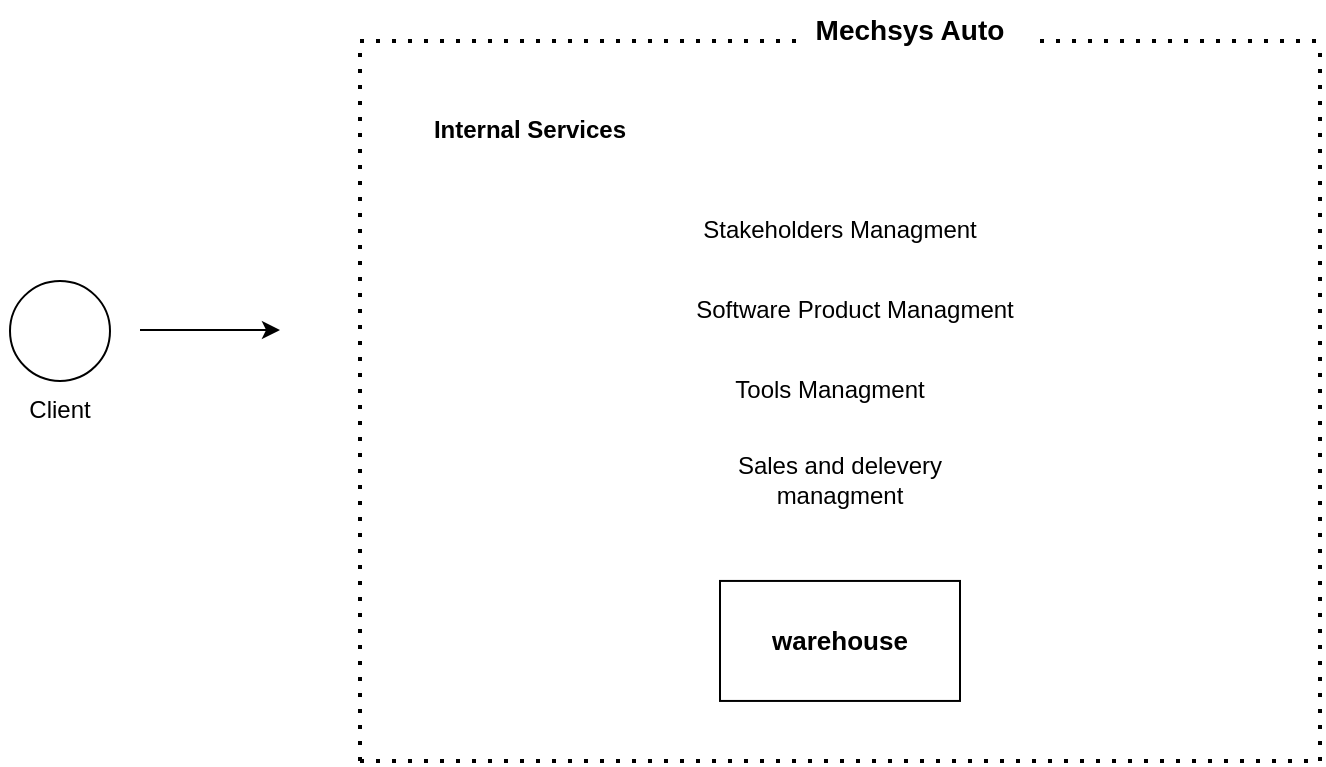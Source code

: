 <mxfile version="26.0.11">
  <diagram name="Page-1" id="G4WgWDZQkPEzX7zin5CX">
    <mxGraphModel dx="1097" dy="595" grid="1" gridSize="10" guides="1" tooltips="1" connect="1" arrows="1" fold="1" page="1" pageScale="1" pageWidth="850" pageHeight="1100" math="0" shadow="0">
      <root>
        <mxCell id="0" />
        <mxCell id="1" parent="0" />
        <mxCell id="VQCnjo5LyI0x4Tr4wdqy-1" value="" style="endArrow=none;dashed=1;html=1;dashPattern=1 3;strokeWidth=2;rounded=0;" edge="1" parent="1">
          <mxGeometry width="50" height="50" relative="1" as="geometry">
            <mxPoint x="250" y="125.47" as="sourcePoint" />
            <mxPoint x="470" y="125.47" as="targetPoint" />
          </mxGeometry>
        </mxCell>
        <mxCell id="VQCnjo5LyI0x4Tr4wdqy-2" value="Mechsys Auto" style="text;html=1;align=center;verticalAlign=middle;whiteSpace=wrap;rounded=0;fontStyle=1;fontSize=14;" vertex="1" parent="1">
          <mxGeometry x="470" y="105.47" width="110" height="30" as="geometry" />
        </mxCell>
        <mxCell id="VQCnjo5LyI0x4Tr4wdqy-3" value="Internal Services" style="text;html=1;align=center;verticalAlign=middle;whiteSpace=wrap;rounded=0;fontStyle=1" vertex="1" parent="1">
          <mxGeometry x="270" y="155.47" width="130" height="30" as="geometry" />
        </mxCell>
        <mxCell id="VQCnjo5LyI0x4Tr4wdqy-4" value="" style="endArrow=none;dashed=1;html=1;dashPattern=1 3;strokeWidth=2;rounded=0;" edge="1" parent="1">
          <mxGeometry width="50" height="50" relative="1" as="geometry">
            <mxPoint x="250" y="485.47" as="sourcePoint" />
            <mxPoint x="250" y="125.47" as="targetPoint" />
          </mxGeometry>
        </mxCell>
        <mxCell id="VQCnjo5LyI0x4Tr4wdqy-5" value="" style="endArrow=none;dashed=1;html=1;dashPattern=1 3;strokeWidth=2;rounded=0;" edge="1" parent="1">
          <mxGeometry width="50" height="50" relative="1" as="geometry">
            <mxPoint x="730" y="485.47" as="sourcePoint" />
            <mxPoint x="730" y="125.47" as="targetPoint" />
          </mxGeometry>
        </mxCell>
        <mxCell id="VQCnjo5LyI0x4Tr4wdqy-6" value="" style="endArrow=none;dashed=1;html=1;dashPattern=1 3;strokeWidth=2;rounded=0;" edge="1" parent="1">
          <mxGeometry width="50" height="50" relative="1" as="geometry">
            <mxPoint x="590" y="125.47" as="sourcePoint" />
            <mxPoint x="730" y="125.47" as="targetPoint" />
          </mxGeometry>
        </mxCell>
        <mxCell id="VQCnjo5LyI0x4Tr4wdqy-7" value="Stakeholders Managment" style="text;html=1;align=center;verticalAlign=middle;whiteSpace=wrap;rounded=0;" vertex="1" parent="1">
          <mxGeometry x="335" y="205.47" width="310" height="30" as="geometry" />
        </mxCell>
        <mxCell id="VQCnjo5LyI0x4Tr4wdqy-8" value="Software Product Managment" style="text;html=1;align=center;verticalAlign=middle;whiteSpace=wrap;rounded=0;" vertex="1" parent="1">
          <mxGeometry x="405" y="245.47" width="185" height="30" as="geometry" />
        </mxCell>
        <mxCell id="VQCnjo5LyI0x4Tr4wdqy-9" value="Tools Managment" style="text;html=1;align=center;verticalAlign=middle;whiteSpace=wrap;rounded=0;" vertex="1" parent="1">
          <mxGeometry x="405" y="285.47" width="160" height="30" as="geometry" />
        </mxCell>
        <mxCell id="VQCnjo5LyI0x4Tr4wdqy-11" value="&lt;b&gt;&lt;font style=&quot;font-size: 13px;&quot;&gt;warehouse&lt;/font&gt;&lt;/b&gt;" style="rounded=0;whiteSpace=wrap;html=1;" vertex="1" parent="1">
          <mxGeometry x="430" y="395.47" width="120" height="60" as="geometry" />
        </mxCell>
        <mxCell id="VQCnjo5LyI0x4Tr4wdqy-12" value="" style="endArrow=none;dashed=1;html=1;dashPattern=1 3;strokeWidth=2;rounded=0;" edge="1" parent="1">
          <mxGeometry width="50" height="50" relative="1" as="geometry">
            <mxPoint x="250" y="485.47" as="sourcePoint" />
            <mxPoint x="730" y="485.47" as="targetPoint" />
          </mxGeometry>
        </mxCell>
        <mxCell id="VQCnjo5LyI0x4Tr4wdqy-13" value="" style="ellipse;whiteSpace=wrap;html=1;aspect=fixed;" vertex="1" parent="1">
          <mxGeometry x="75" y="245.47" width="50" height="50" as="geometry" />
        </mxCell>
        <mxCell id="VQCnjo5LyI0x4Tr4wdqy-14" value="Client" style="text;html=1;align=center;verticalAlign=middle;whiteSpace=wrap;rounded=0;" vertex="1" parent="1">
          <mxGeometry x="70" y="295.47" width="60" height="30" as="geometry" />
        </mxCell>
        <mxCell id="VQCnjo5LyI0x4Tr4wdqy-16" value="Sales and delevery managment" style="text;html=1;align=center;verticalAlign=middle;whiteSpace=wrap;rounded=0;" vertex="1" parent="1">
          <mxGeometry x="410" y="330" width="160" height="30" as="geometry" />
        </mxCell>
        <mxCell id="VQCnjo5LyI0x4Tr4wdqy-17" value="" style="endArrow=classic;html=1;rounded=0;" edge="1" parent="1">
          <mxGeometry width="50" height="50" relative="1" as="geometry">
            <mxPoint x="140" y="270" as="sourcePoint" />
            <mxPoint x="210" y="270" as="targetPoint" />
          </mxGeometry>
        </mxCell>
      </root>
    </mxGraphModel>
  </diagram>
</mxfile>
